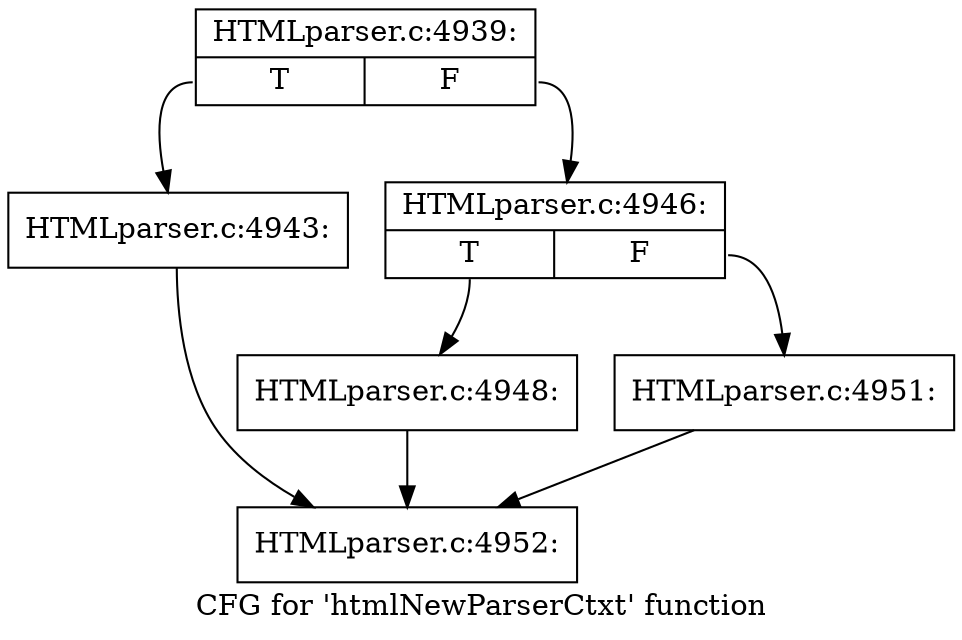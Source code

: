 digraph "CFG for 'htmlNewParserCtxt' function" {
	label="CFG for 'htmlNewParserCtxt' function";

	Node0x3cda6f0 [shape=record,label="{HTMLparser.c:4939:|{<s0>T|<s1>F}}"];
	Node0x3cda6f0:s0 -> Node0x3cdad30;
	Node0x3cda6f0:s1 -> Node0x3cb9390;
	Node0x3cdad30 [shape=record,label="{HTMLparser.c:4943:}"];
	Node0x3cdad30 -> Node0x3cdaf80;
	Node0x3cb9390 [shape=record,label="{HTMLparser.c:4946:|{<s0>T|<s1>F}}"];
	Node0x3cb9390:s0 -> Node0x3cdcd60;
	Node0x3cb9390:s1 -> Node0x3cdcdb0;
	Node0x3cdcd60 [shape=record,label="{HTMLparser.c:4948:}"];
	Node0x3cdcd60 -> Node0x3cdaf80;
	Node0x3cdcdb0 [shape=record,label="{HTMLparser.c:4951:}"];
	Node0x3cdcdb0 -> Node0x3cdaf80;
	Node0x3cdaf80 [shape=record,label="{HTMLparser.c:4952:}"];
}
